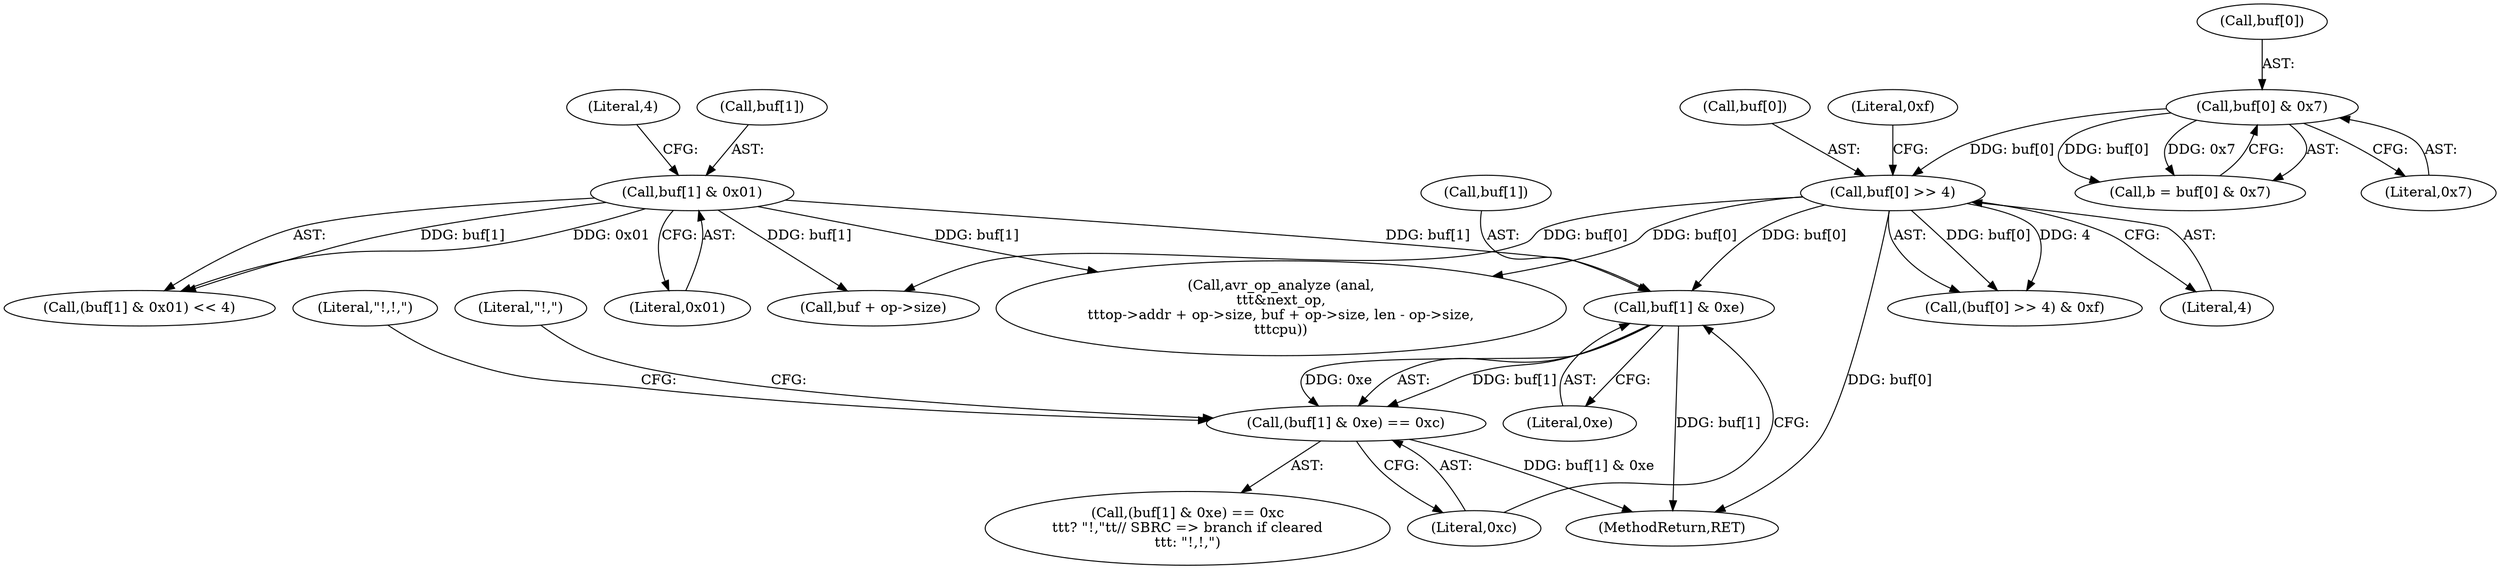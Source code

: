 digraph "0_radare2_25a3703ef2e015bbe1d1f16f6b2f63bb10dd34f4@array" {
"1000190" [label="(Call,buf[1] & 0xe)"];
"1000129" [label="(Call,buf[1] & 0x01)"];
"1000122" [label="(Call,buf[0] >> 4)"];
"1000112" [label="(Call,buf[0] & 0x7)"];
"1000189" [label="(Call,(buf[1] & 0xe) == 0xc)"];
"1000134" [label="(Literal,4)"];
"1000123" [label="(Call,buf[0])"];
"1000113" [label="(Call,buf[0])"];
"1000133" [label="(Literal,0x01)"];
"1000116" [label="(Literal,0x7)"];
"1000127" [label="(Literal,0xf)"];
"1000196" [label="(Literal,\"!,\")"];
"1000188" [label="(Call,(buf[1] & 0xe) == 0xc\n\t\t\t? \"!,\"\t\t// SBRC => branch if cleared\n\t\t\t: \"!,!,\")"];
"1000191" [label="(Call,buf[1])"];
"1000189" [label="(Call,(buf[1] & 0xe) == 0xc)"];
"1000195" [label="(Literal,0xc)"];
"1000112" [label="(Call,buf[0] & 0x7)"];
"1000110" [label="(Call,b = buf[0] & 0x7)"];
"1000203" [label="(MethodReturn,RET)"];
"1000194" [label="(Literal,0xe)"];
"1000197" [label="(Literal,\"!,!,\")"];
"1000121" [label="(Call,(buf[0] >> 4) & 0xf)"];
"1000190" [label="(Call,buf[1] & 0xe)"];
"1000129" [label="(Call,buf[1] & 0x01)"];
"1000149" [label="(Call,buf + op->size)"];
"1000122" [label="(Call,buf[0] >> 4)"];
"1000126" [label="(Literal,4)"];
"1000138" [label="(Call,avr_op_analyze (anal,\n\t\t\t&next_op,\n\t\t\top->addr + op->size, buf + op->size, len - op->size,\n\t\t\tcpu))"];
"1000130" [label="(Call,buf[1])"];
"1000128" [label="(Call,(buf[1] & 0x01) << 4)"];
"1000190" -> "1000189"  [label="AST: "];
"1000190" -> "1000194"  [label="CFG: "];
"1000191" -> "1000190"  [label="AST: "];
"1000194" -> "1000190"  [label="AST: "];
"1000195" -> "1000190"  [label="CFG: "];
"1000190" -> "1000203"  [label="DDG: buf[1]"];
"1000190" -> "1000189"  [label="DDG: buf[1]"];
"1000190" -> "1000189"  [label="DDG: 0xe"];
"1000129" -> "1000190"  [label="DDG: buf[1]"];
"1000122" -> "1000190"  [label="DDG: buf[0]"];
"1000129" -> "1000128"  [label="AST: "];
"1000129" -> "1000133"  [label="CFG: "];
"1000130" -> "1000129"  [label="AST: "];
"1000133" -> "1000129"  [label="AST: "];
"1000134" -> "1000129"  [label="CFG: "];
"1000129" -> "1000128"  [label="DDG: buf[1]"];
"1000129" -> "1000128"  [label="DDG: 0x01"];
"1000129" -> "1000138"  [label="DDG: buf[1]"];
"1000129" -> "1000149"  [label="DDG: buf[1]"];
"1000122" -> "1000121"  [label="AST: "];
"1000122" -> "1000126"  [label="CFG: "];
"1000123" -> "1000122"  [label="AST: "];
"1000126" -> "1000122"  [label="AST: "];
"1000127" -> "1000122"  [label="CFG: "];
"1000122" -> "1000203"  [label="DDG: buf[0]"];
"1000122" -> "1000121"  [label="DDG: buf[0]"];
"1000122" -> "1000121"  [label="DDG: 4"];
"1000112" -> "1000122"  [label="DDG: buf[0]"];
"1000122" -> "1000138"  [label="DDG: buf[0]"];
"1000122" -> "1000149"  [label="DDG: buf[0]"];
"1000112" -> "1000110"  [label="AST: "];
"1000112" -> "1000116"  [label="CFG: "];
"1000113" -> "1000112"  [label="AST: "];
"1000116" -> "1000112"  [label="AST: "];
"1000110" -> "1000112"  [label="CFG: "];
"1000112" -> "1000110"  [label="DDG: buf[0]"];
"1000112" -> "1000110"  [label="DDG: 0x7"];
"1000189" -> "1000188"  [label="AST: "];
"1000189" -> "1000195"  [label="CFG: "];
"1000195" -> "1000189"  [label="AST: "];
"1000196" -> "1000189"  [label="CFG: "];
"1000197" -> "1000189"  [label="CFG: "];
"1000189" -> "1000203"  [label="DDG: buf[1] & 0xe"];
}
